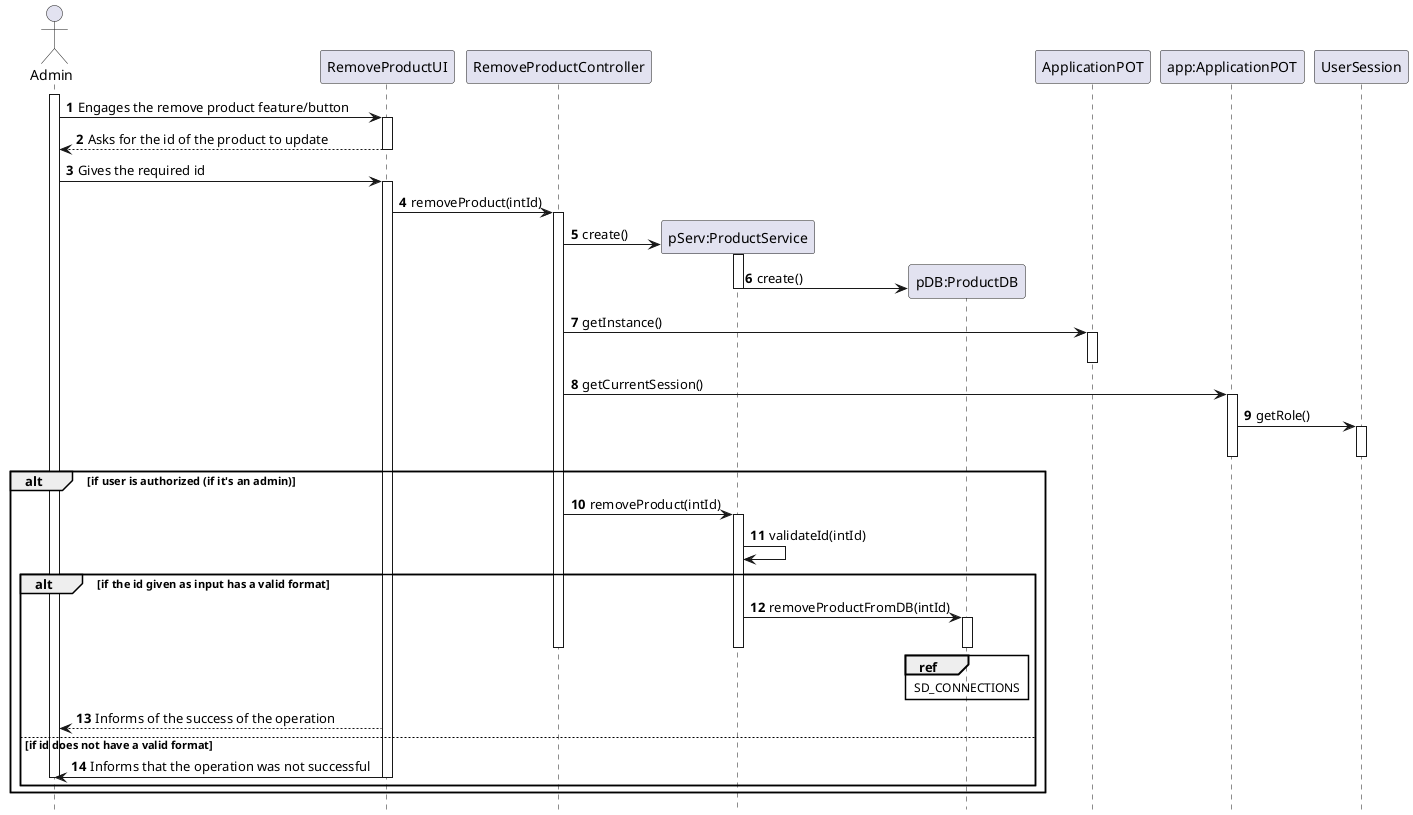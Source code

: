 @startuml
autonumber
hide footbox

actor "Admin" as U

participant "RemoveProductUI" as UI
participant "RemoveProductController" as CTRL
participant "pServ:ProductService" as SER
participant "pDB:ProductDB" as DB
participant "ApplicationPOT" as APP
participant "app:ApplicationPOT" as APPP
participant "UserSession" as US

activate U
U -> UI : Engages the remove product feature/button
activate UI
UI --> U : Asks for the id of the product to update
deactivate UI
U -> UI : Gives the required id
activate UI
UI -> CTRL : removeProduct(intId)
activate CTRL
CTRL -> SER** : create()
activate SER
SER -> DB** : create()
deactivate SER
CTRL -> APP : getInstance()
activate APP
deactivate APP
CTRL -> APPP : getCurrentSession()
activate APPP
APPP -> US : getRole()
activate US
deactivate US
deactivate APPP
alt if user is authorized (if it's an admin)
CTRL -> SER : removeProduct(intId)
activate SER
SER -> SER : validateId(intId)
alt if the id given as input has a valid format
SER -> DB : removeProductFromDB(intId)
activate DB
deactivate DB
ref over DB
SD_CONNECTIONS
end ref
deactivate SER
deactivate CTRL
deactivate CTRL
UI --> U : Informs of the success of the operation
else if id does not have a valid format
UI -> U : Informs that the operation was not successful
deactivate UI
deactivate U
end alt
end alt

@enduml